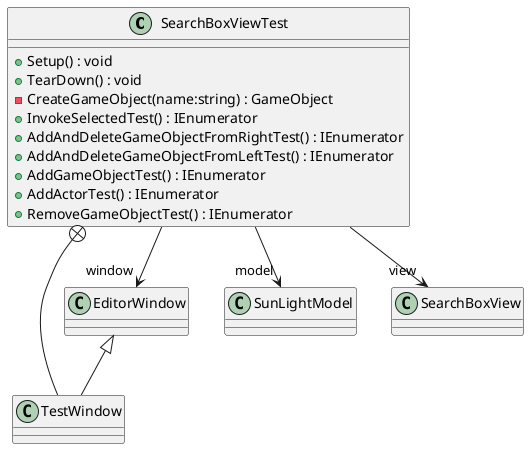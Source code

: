 @startuml
class SearchBoxViewTest {
    + Setup() : void
    + TearDown() : void
    - CreateGameObject(name:string) : GameObject
    + InvokeSelectedTest() : IEnumerator
    + AddAndDeleteGameObjectFromRightTest() : IEnumerator
    + AddAndDeleteGameObjectFromLeftTest() : IEnumerator
    + AddGameObjectTest() : IEnumerator
    + AddActorTest() : IEnumerator
    + RemoveGameObjectTest() : IEnumerator
}
class TestWindow {
}
SearchBoxViewTest --> "window" EditorWindow
SearchBoxViewTest --> "model" SunLightModel
SearchBoxViewTest --> "view" SearchBoxView
SearchBoxViewTest +-- TestWindow
EditorWindow <|-- TestWindow
@enduml
